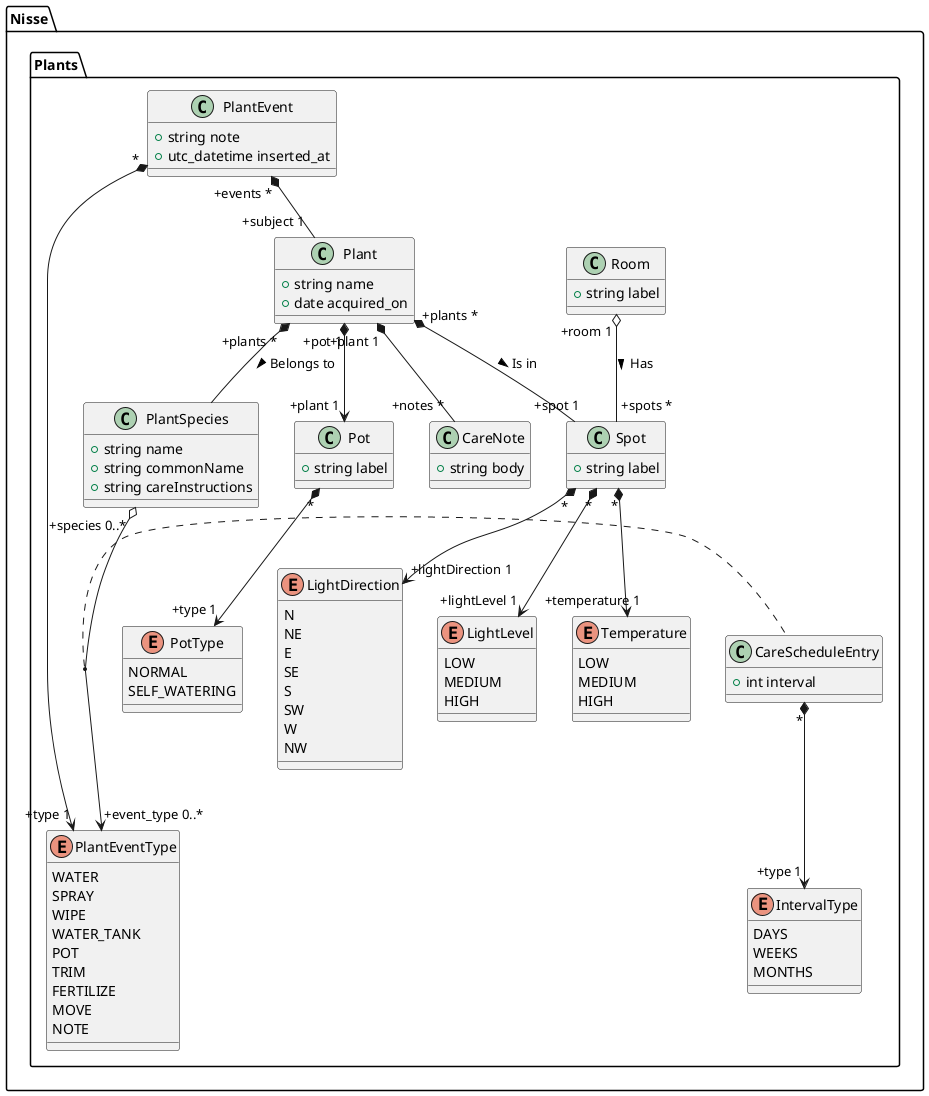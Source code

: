 @startuml Nisse plants model
namespace Nisse.Plants {
  class Plant {
    +string name
    +date acquired_on
  }

  class PlantSpecies {
    +string name
    +string commonName
    +string careInstructions
  }

  Plant "+plants *" *-- PlantSpecies : Belongs to >

  PlantSpecies "+species 0..*" o--> "+event_type 0..*" PlantEventType
  (PlantSpecies, PlantEventType) .. CareScheduleEntry

  class CareScheduleEntry {
    +int interval
  }

  CareScheduleEntry "*" *--> "+type 1" IntervalType

  Enum IntervalType {
    DAYS
    WEEKS
    MONTHS
  }

  class CareNote {
    +string body
  }

  Plant "+plant 1" *-- "+notes *" CareNote

  class Room {
    +string label
  }

  Enum LightDirection {
    N
    NE
    E
    SE
    S
    SW
    W
    NW
  }

  Enum LightLevel {
    LOW
    MEDIUM
    HIGH
  }

  Enum Temperature {
    LOW
    MEDIUM
    HIGH
  }

  class Spot {
    +string label
  }

  Spot "*" *--> "+lightLevel 1" LightLevel
  Spot "*" *--> "+lightDirection 1" LightDirection
  Spot "*" *--> "+temperature 1" Temperature

  Room "+room 1" o-- "+spots *" Spot : Has >

  Plant "+plants *" *-- "+spot 1" Spot : Is in >

  class PlantEvent {
    +string note
    +utc_datetime inserted_at
  }

  enum PlantEventType {
    WATER
    SPRAY
    WIPE
    WATER_TANK
    POT
    TRIM
    FERTILIZE
    MOVE
    NOTE
  }

  PlantEvent "*" *--> "+type 1" PlantEventType

  PlantEvent "+events *" *-- "+subject 1" Plant

  class Pot {
    +string label
  }

  Pot "*" *--> "+type 1" PotType
  Plant "+pot 1" *--> "+plant 1" Pot

  enum PotType {
    NORMAL
    SELF_WATERING
  }
}
@enduml
